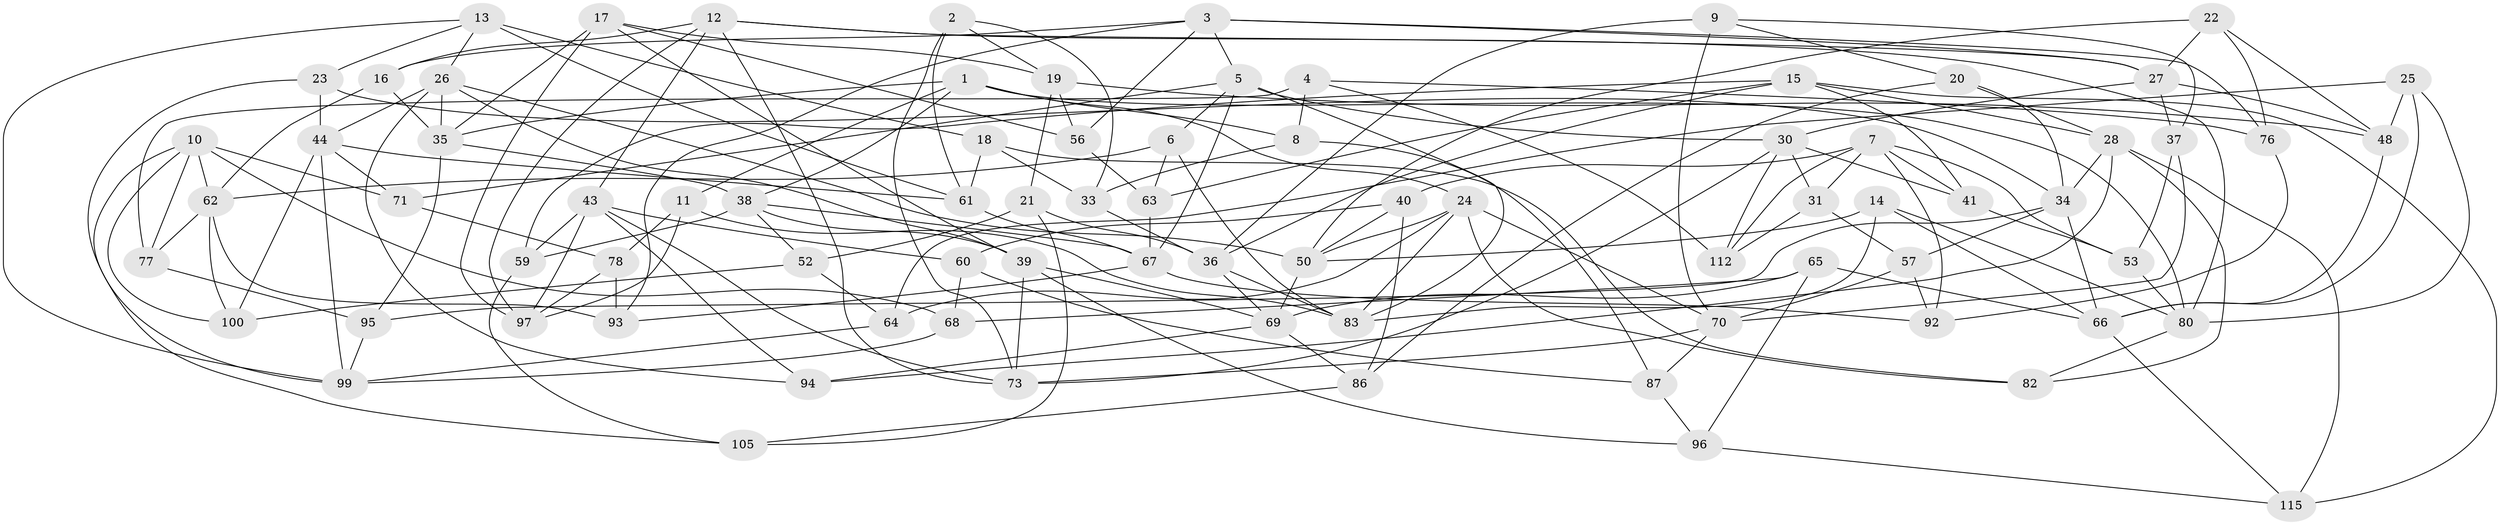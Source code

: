 // original degree distribution, {4: 1.0}
// Generated by graph-tools (version 1.1) at 2025/11/02/27/25 16:11:42]
// undirected, 80 vertices, 192 edges
graph export_dot {
graph [start="1"]
  node [color=gray90,style=filled];
  1 [super="+74"];
  2;
  3 [super="+98"];
  4;
  5 [super="+111"];
  6;
  7 [super="+32"];
  8;
  9;
  10 [super="+89"];
  11;
  12 [super="+106"];
  13 [super="+75"];
  14;
  15 [super="+51"];
  16;
  17 [super="+29"];
  18;
  19 [super="+42"];
  20;
  21;
  22;
  23;
  24 [super="+46"];
  25;
  26 [super="+109"];
  27 [super="+49"];
  28 [super="+55"];
  30 [super="+72"];
  31;
  33;
  34 [super="+85"];
  35 [super="+45"];
  36 [super="+102"];
  37;
  38 [super="+47"];
  39 [super="+54"];
  40;
  41;
  43 [super="+84"];
  44 [super="+58"];
  48 [super="+91"];
  50 [super="+108"];
  52;
  53;
  56;
  57;
  59;
  60;
  61 [super="+79"];
  62 [super="+104"];
  63;
  64;
  65;
  66 [super="+107"];
  67 [super="+88"];
  68;
  69 [super="+81"];
  70 [super="+90"];
  71;
  73 [super="+113"];
  76;
  77;
  78;
  80 [super="+103"];
  82;
  83 [super="+114"];
  86;
  87;
  92;
  93;
  94;
  95;
  96;
  97 [super="+110"];
  99 [super="+101"];
  100;
  105;
  112;
  115;
  1 -- 38;
  1 -- 35;
  1 -- 24;
  1 -- 8;
  1 -- 11;
  1 -- 80;
  2 -- 61;
  2 -- 33;
  2 -- 19;
  2 -- 73;
  3 -- 76;
  3 -- 16;
  3 -- 5;
  3 -- 56;
  3 -- 93;
  3 -- 27;
  4 -- 77;
  4 -- 76;
  4 -- 8;
  4 -- 112;
  5 -- 71;
  5 -- 30;
  5 -- 67;
  5 -- 83;
  5 -- 6;
  6 -- 63;
  6 -- 83;
  6 -- 62;
  7 -- 92;
  7 -- 31;
  7 -- 53;
  7 -- 40;
  7 -- 41;
  7 -- 112;
  8 -- 33;
  8 -- 87;
  9 -- 37;
  9 -- 70;
  9 -- 20;
  9 -- 36;
  10 -- 68;
  10 -- 77;
  10 -- 71;
  10 -- 105;
  10 -- 100;
  10 -- 62;
  11 -- 78;
  11 -- 97;
  11 -- 83;
  12 -- 73;
  12 -- 27;
  12 -- 80;
  12 -- 16;
  12 -- 97;
  12 -- 43;
  13 -- 61 [weight=2];
  13 -- 26;
  13 -- 23;
  13 -- 18;
  13 -- 99;
  14 -- 80;
  14 -- 83;
  14 -- 50;
  14 -- 66;
  15 -- 41;
  15 -- 115;
  15 -- 59;
  15 -- 28;
  15 -- 63;
  15 -- 36;
  16 -- 35;
  16 -- 62;
  17 -- 35;
  17 -- 19;
  17 -- 39;
  17 -- 56;
  17 -- 97 [weight=2];
  18 -- 33;
  18 -- 82;
  18 -- 61;
  19 -- 56;
  19 -- 48 [weight=2];
  19 -- 21;
  20 -- 28;
  20 -- 86;
  20 -- 34;
  21 -- 36;
  21 -- 52;
  21 -- 105;
  22 -- 76;
  22 -- 27;
  22 -- 48;
  22 -- 50;
  23 -- 99;
  23 -- 44;
  23 -- 34;
  24 -- 83;
  24 -- 70;
  24 -- 82;
  24 -- 64;
  24 -- 50;
  25 -- 80;
  25 -- 64;
  25 -- 48;
  25 -- 66;
  26 -- 35;
  26 -- 39;
  26 -- 44;
  26 -- 50;
  26 -- 94;
  27 -- 48;
  27 -- 37;
  27 -- 30;
  28 -- 94;
  28 -- 34;
  28 -- 115;
  28 -- 82;
  30 -- 112;
  30 -- 41;
  30 -- 31;
  30 -- 73;
  31 -- 57;
  31 -- 112;
  33 -- 36;
  34 -- 57;
  34 -- 95;
  34 -- 66;
  35 -- 95;
  35 -- 38;
  36 -- 83;
  36 -- 69;
  37 -- 70;
  37 -- 53;
  38 -- 39;
  38 -- 59;
  38 -- 67;
  38 -- 52;
  39 -- 69;
  39 -- 96;
  39 -- 73;
  40 -- 50;
  40 -- 86;
  40 -- 60;
  41 -- 53;
  43 -- 94;
  43 -- 59;
  43 -- 60;
  43 -- 73;
  43 -- 97;
  44 -- 100;
  44 -- 99;
  44 -- 61;
  44 -- 71;
  48 -- 66;
  50 -- 69;
  52 -- 100;
  52 -- 64;
  53 -- 80;
  56 -- 63;
  57 -- 92;
  57 -- 70;
  59 -- 105;
  60 -- 68;
  60 -- 87;
  61 -- 67;
  62 -- 100;
  62 -- 93;
  62 -- 77;
  63 -- 67;
  64 -- 99;
  65 -- 96;
  65 -- 66;
  65 -- 68;
  65 -- 69;
  66 -- 115;
  67 -- 92;
  67 -- 93;
  68 -- 99;
  69 -- 94;
  69 -- 86;
  70 -- 87;
  70 -- 73;
  71 -- 78;
  76 -- 92;
  77 -- 95;
  78 -- 93;
  78 -- 97;
  80 -- 82;
  86 -- 105;
  87 -- 96;
  95 -- 99;
  96 -- 115;
}
